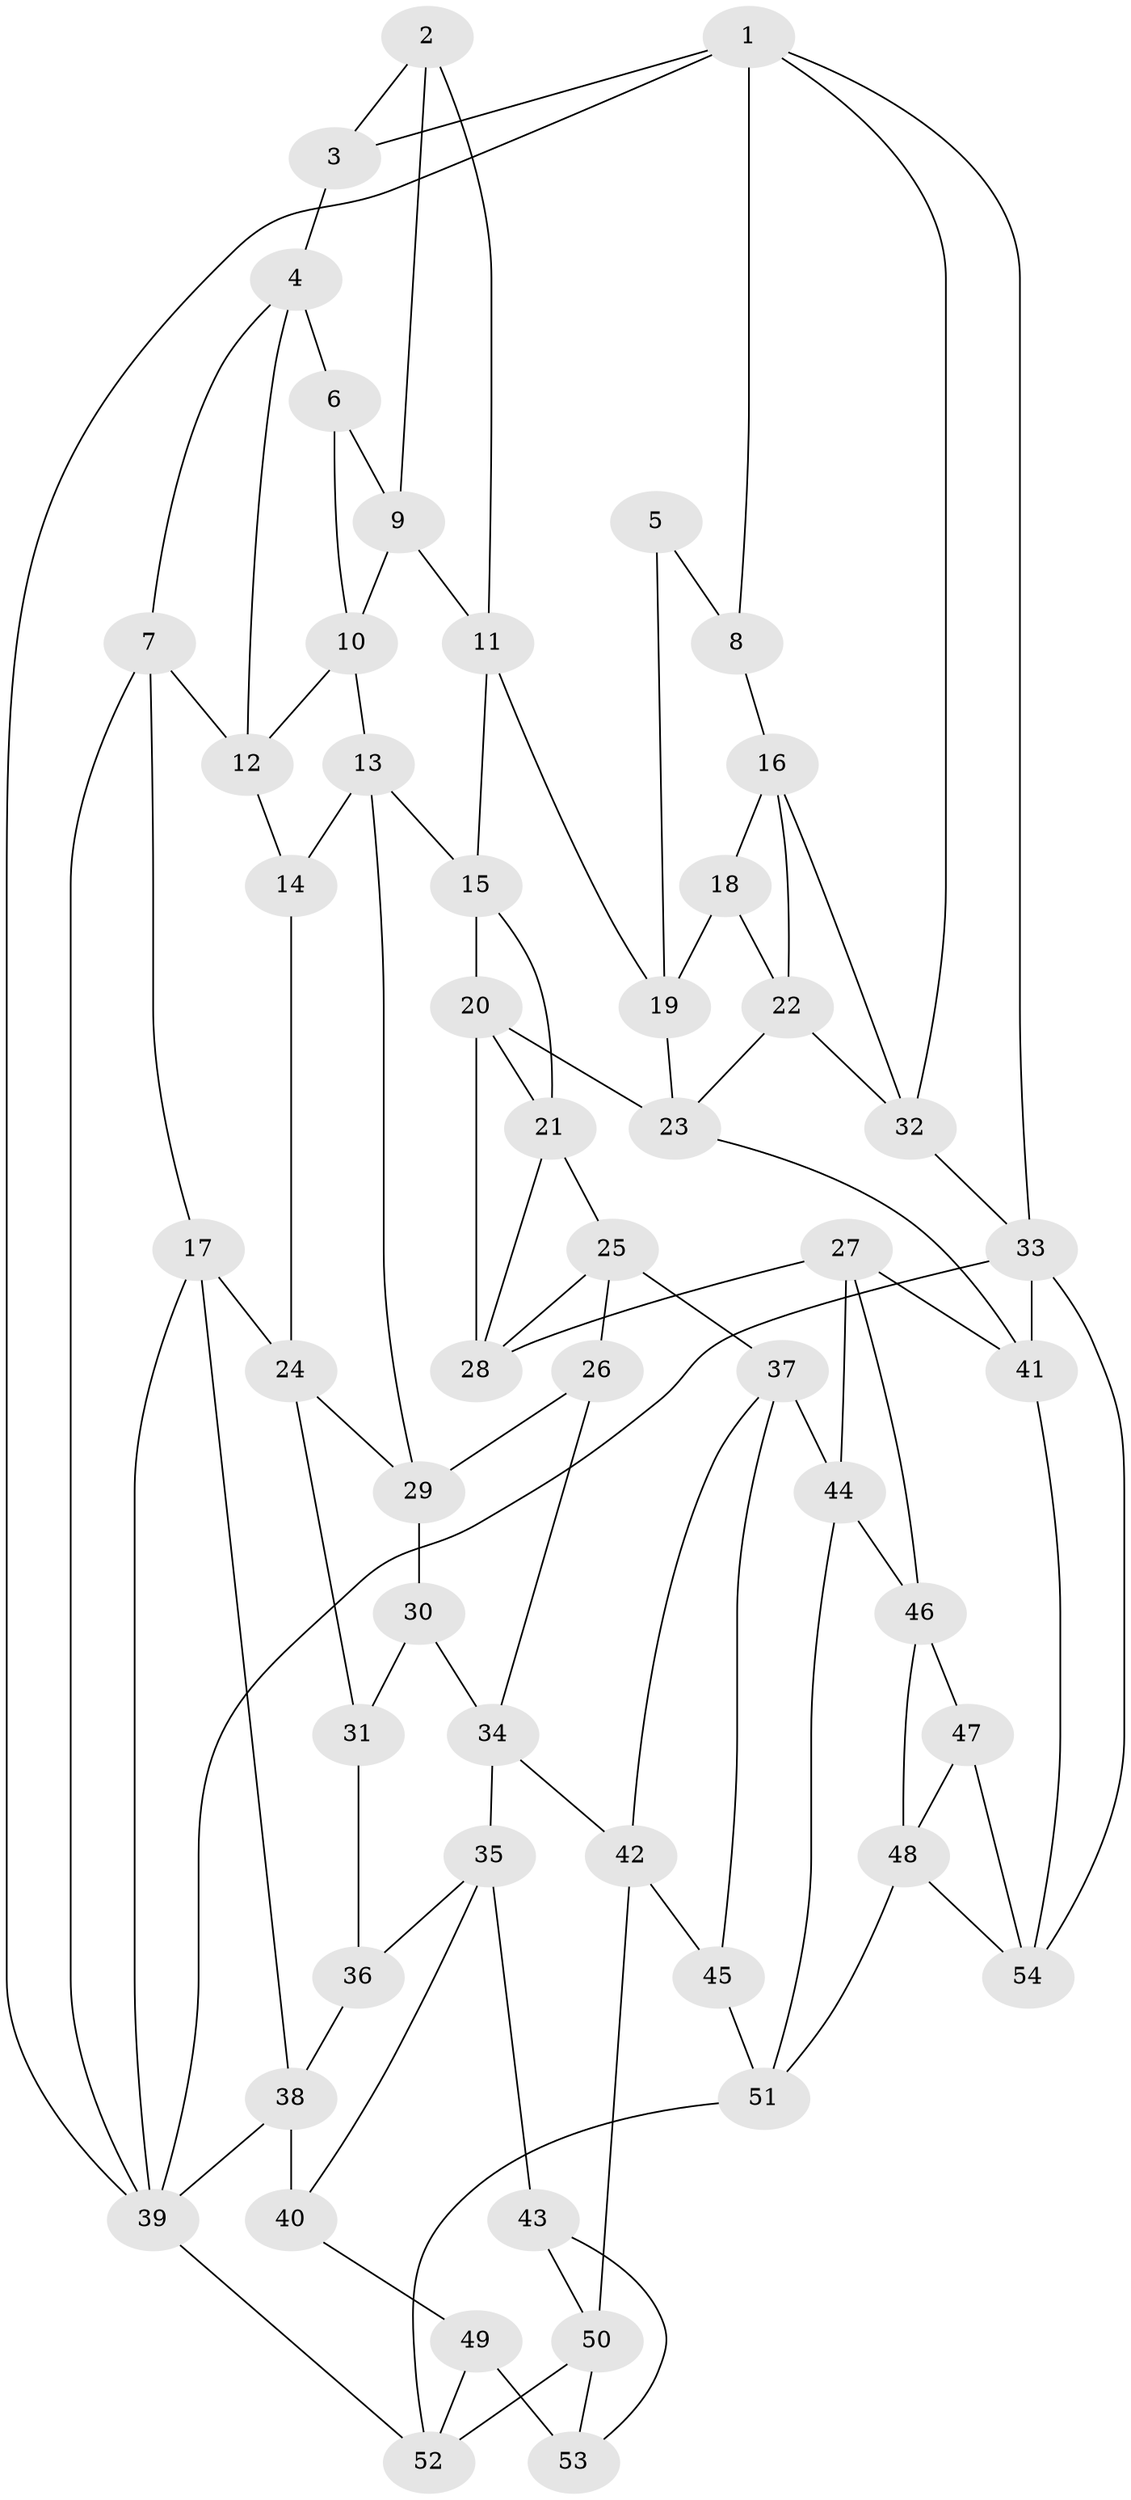 // original degree distribution, {3: 0.018518518518518517, 4: 0.24074074074074073, 5: 0.5185185185185185, 6: 0.2222222222222222}
// Generated by graph-tools (version 1.1) at 2025/50/03/09/25 03:50:58]
// undirected, 54 vertices, 101 edges
graph export_dot {
graph [start="1"]
  node [color=gray90,style=filled];
  1;
  2;
  3;
  4;
  5;
  6;
  7;
  8;
  9;
  10;
  11;
  12;
  13;
  14;
  15;
  16;
  17;
  18;
  19;
  20;
  21;
  22;
  23;
  24;
  25;
  26;
  27;
  28;
  29;
  30;
  31;
  32;
  33;
  34;
  35;
  36;
  37;
  38;
  39;
  40;
  41;
  42;
  43;
  44;
  45;
  46;
  47;
  48;
  49;
  50;
  51;
  52;
  53;
  54;
  1 -- 3 [weight=1.0];
  1 -- 8 [weight=1.0];
  1 -- 32 [weight=1.0];
  1 -- 33 [weight=1.0];
  1 -- 39 [weight=1.0];
  2 -- 3 [weight=1.0];
  2 -- 9 [weight=1.0];
  2 -- 11 [weight=1.0];
  3 -- 4 [weight=1.0];
  4 -- 6 [weight=1.0];
  4 -- 7 [weight=1.0];
  4 -- 12 [weight=1.0];
  5 -- 8 [weight=2.0];
  5 -- 19 [weight=1.0];
  6 -- 9 [weight=1.0];
  6 -- 10 [weight=1.0];
  7 -- 12 [weight=1.0];
  7 -- 17 [weight=1.0];
  7 -- 39 [weight=1.0];
  8 -- 16 [weight=1.0];
  9 -- 10 [weight=1.0];
  9 -- 11 [weight=1.0];
  10 -- 12 [weight=1.0];
  10 -- 13 [weight=1.0];
  11 -- 15 [weight=1.0];
  11 -- 19 [weight=1.0];
  12 -- 14 [weight=1.0];
  13 -- 14 [weight=1.0];
  13 -- 15 [weight=1.0];
  13 -- 29 [weight=1.0];
  14 -- 24 [weight=1.0];
  15 -- 20 [weight=1.0];
  15 -- 21 [weight=1.0];
  16 -- 18 [weight=1.0];
  16 -- 22 [weight=1.0];
  16 -- 32 [weight=1.0];
  17 -- 24 [weight=1.0];
  17 -- 38 [weight=1.0];
  17 -- 39 [weight=1.0];
  18 -- 19 [weight=1.0];
  18 -- 22 [weight=1.0];
  19 -- 23 [weight=1.0];
  20 -- 21 [weight=1.0];
  20 -- 23 [weight=1.0];
  20 -- 28 [weight=1.0];
  21 -- 25 [weight=1.0];
  21 -- 28 [weight=1.0];
  22 -- 23 [weight=1.0];
  22 -- 32 [weight=1.0];
  23 -- 41 [weight=1.0];
  24 -- 29 [weight=1.0];
  24 -- 31 [weight=1.0];
  25 -- 26 [weight=1.0];
  25 -- 28 [weight=1.0];
  25 -- 37 [weight=1.0];
  26 -- 29 [weight=1.0];
  26 -- 34 [weight=1.0];
  27 -- 28 [weight=1.0];
  27 -- 41 [weight=1.0];
  27 -- 44 [weight=1.0];
  27 -- 46 [weight=1.0];
  29 -- 30 [weight=1.0];
  30 -- 31 [weight=1.0];
  30 -- 34 [weight=1.0];
  31 -- 36 [weight=2.0];
  32 -- 33 [weight=1.0];
  33 -- 39 [weight=1.0];
  33 -- 41 [weight=1.0];
  33 -- 54 [weight=1.0];
  34 -- 35 [weight=1.0];
  34 -- 42 [weight=1.0];
  35 -- 36 [weight=1.0];
  35 -- 40 [weight=1.0];
  35 -- 43 [weight=1.0];
  36 -- 38 [weight=1.0];
  37 -- 42 [weight=1.0];
  37 -- 44 [weight=1.0];
  37 -- 45 [weight=1.0];
  38 -- 39 [weight=1.0];
  38 -- 40 [weight=1.0];
  39 -- 52 [weight=1.0];
  40 -- 49 [weight=1.0];
  41 -- 54 [weight=1.0];
  42 -- 45 [weight=1.0];
  42 -- 50 [weight=1.0];
  43 -- 50 [weight=1.0];
  43 -- 53 [weight=1.0];
  44 -- 46 [weight=1.0];
  44 -- 51 [weight=1.0];
  45 -- 51 [weight=1.0];
  46 -- 47 [weight=1.0];
  46 -- 48 [weight=1.0];
  47 -- 48 [weight=1.0];
  47 -- 54 [weight=1.0];
  48 -- 51 [weight=1.0];
  48 -- 54 [weight=1.0];
  49 -- 52 [weight=1.0];
  49 -- 53 [weight=2.0];
  50 -- 52 [weight=1.0];
  50 -- 53 [weight=1.0];
  51 -- 52 [weight=1.0];
}
